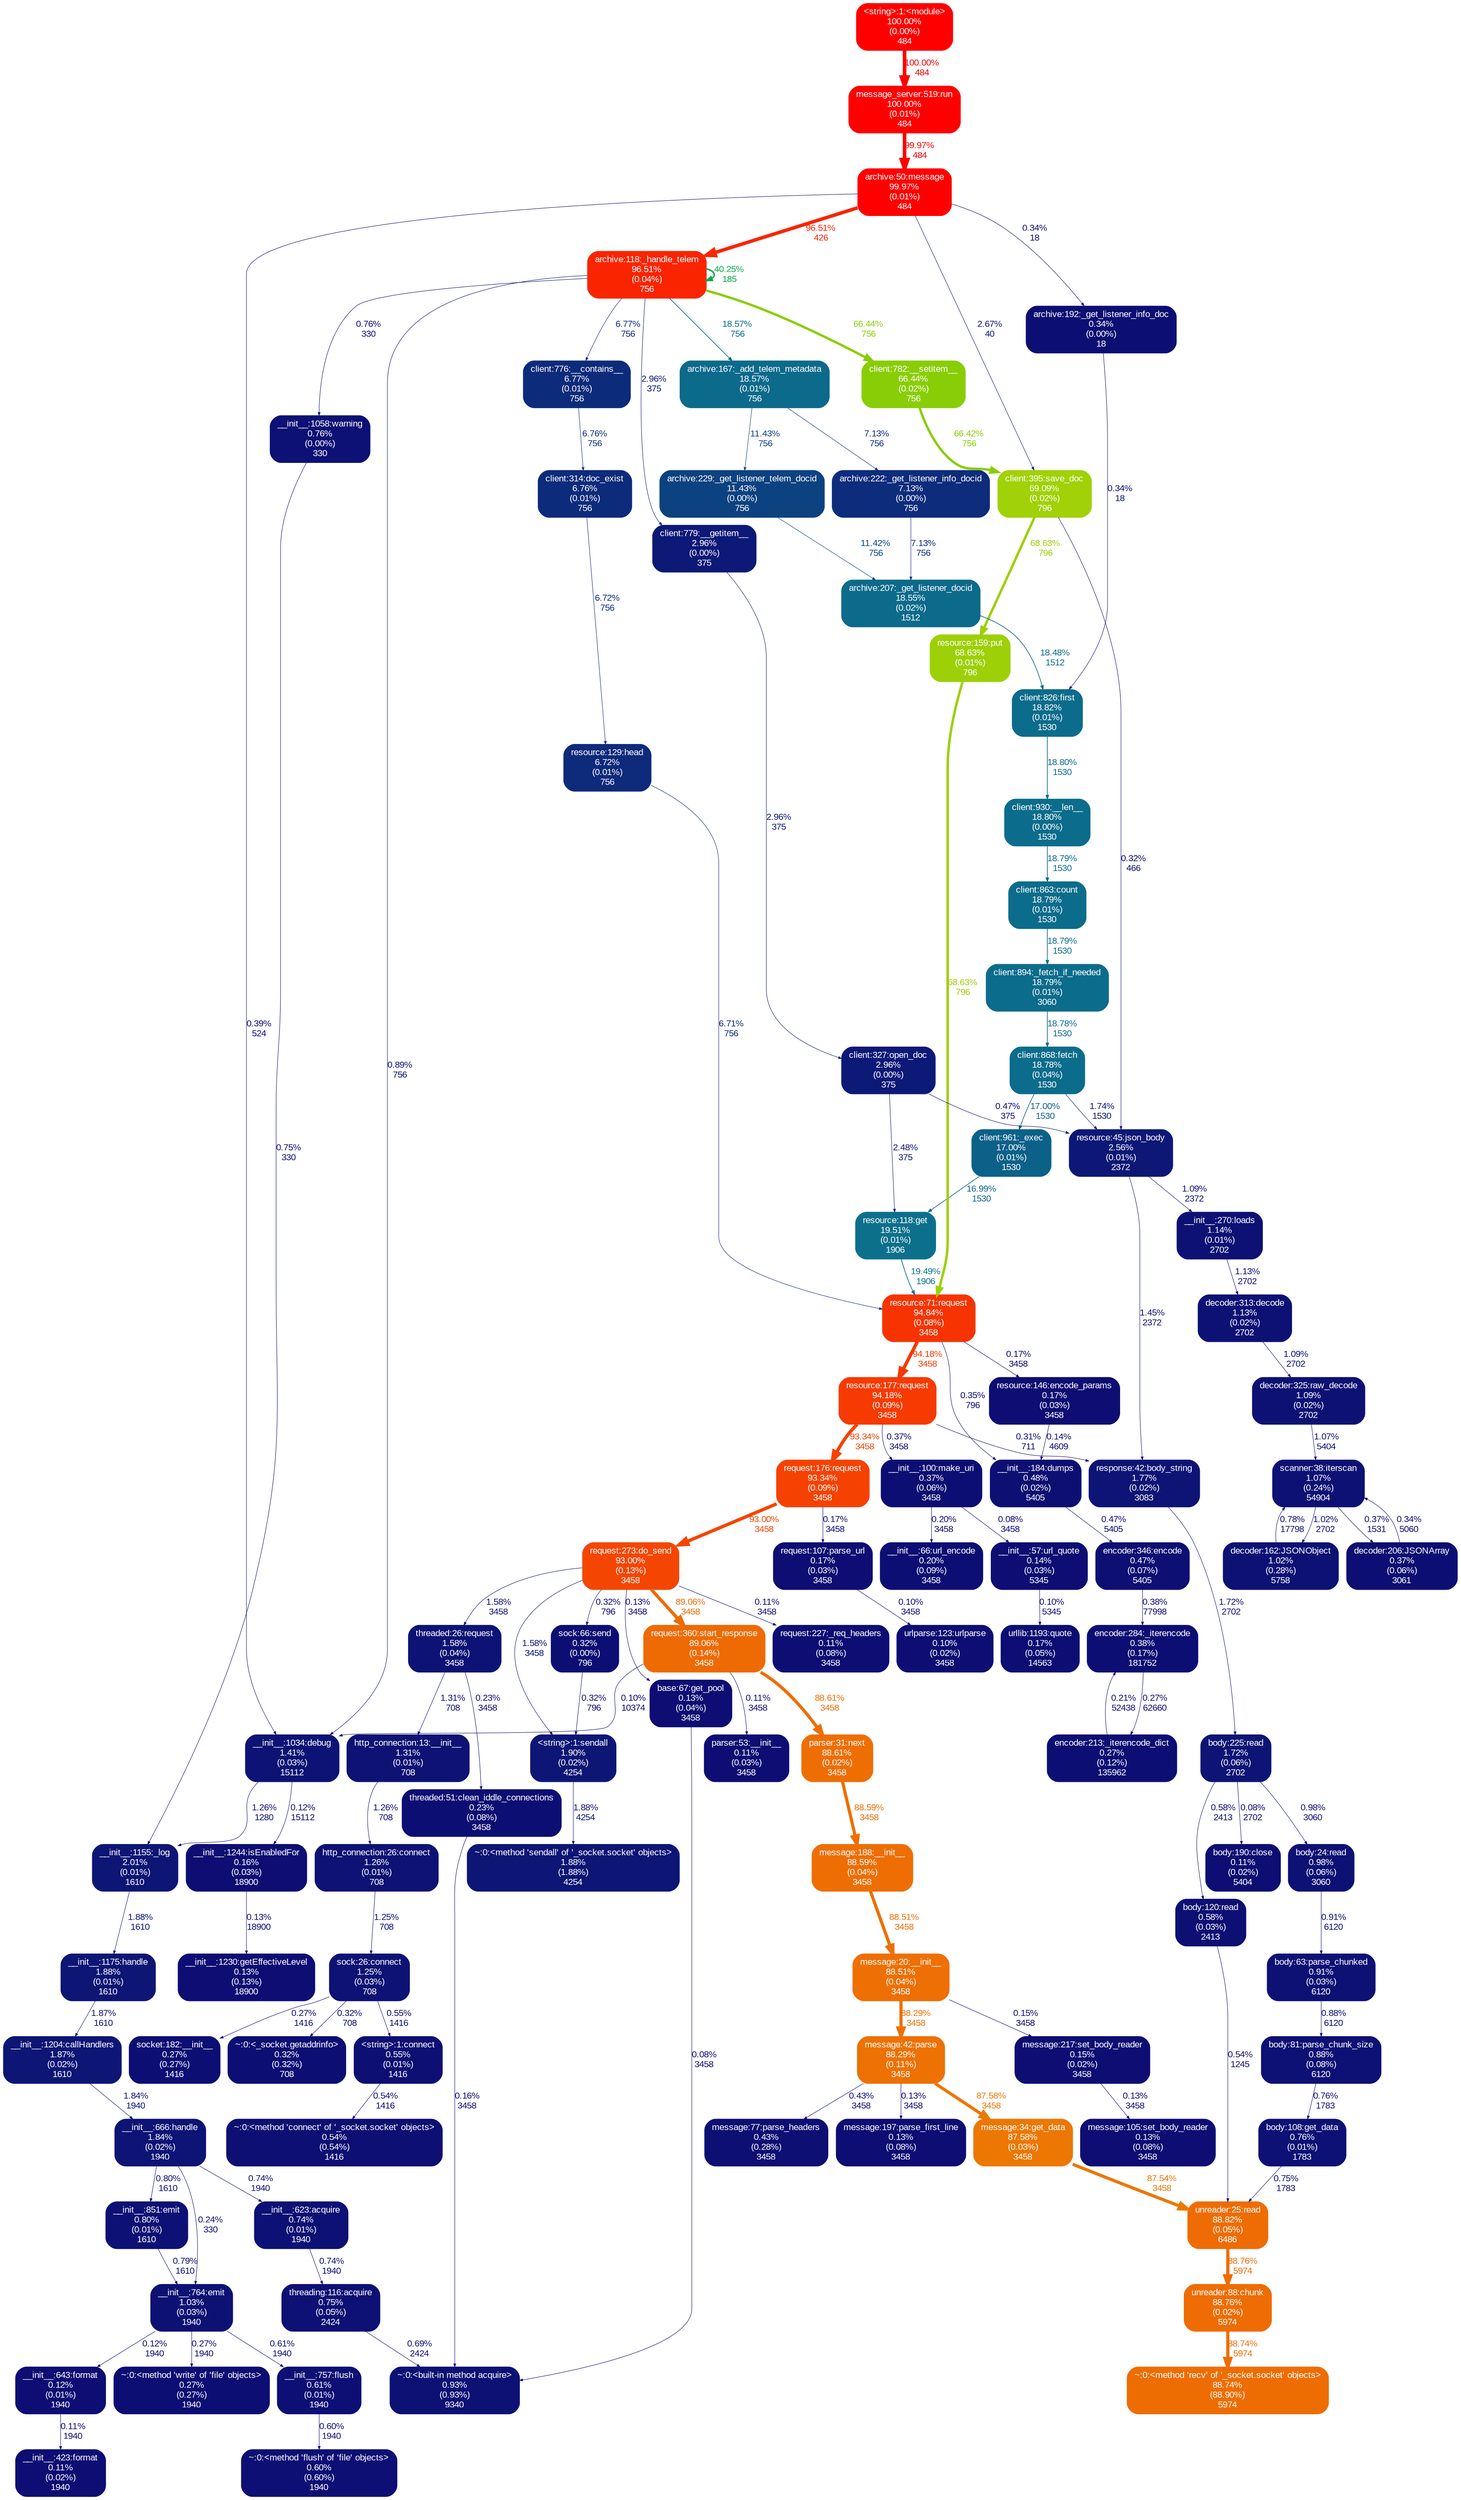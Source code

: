 digraph {
	graph [ranksep=0.25, fontname=Arial, nodesep=0.125];
	node [fontname=Arial, style="filled,rounded", height=0, width=0, shape=box, fontcolor=white];
	edge [fontname=Arial];
	5 [color="#0d1375", fontcolor="#ffffff", fontsize="10.00", label="threaded:26:request\n1.58%\n(0.04%)\n3458"];
	5 -> 6 [color="#0d0e73", label="0.23%\n3458", arrowsize="0.35", fontsize="10.00", fontcolor="#0d0e73", labeldistance="0.50", penwidth="0.50"];
	5 -> 37 [color="#0d1274", label="1.31%\n708", arrowsize="0.35", fontsize="10.00", fontcolor="#0d1274", labeldistance="0.50", penwidth="0.50"];
	6 [color="#0d0e73", fontcolor="#ffffff", fontsize="10.00", label="threaded:51:clean_iddle_connections\n0.23%\n(0.08%)\n3458"];
	6 -> 190 [color="#0d0d73", label="0.16%\n3458", arrowsize="0.35", fontsize="10.00", fontcolor="#0d0d73", labeldistance="0.50", penwidth="0.50"];
	10 [color="#0d0e73", fontcolor="#ffffff", fontsize="10.00", label="__init__:100:make_uri\n0.37%\n(0.06%)\n3458"];
	10 -> 114 [color="#0d0e73", label="0.20%\n3458", arrowsize="0.35", fontsize="10.00", fontcolor="#0d0e73", labeldistance="0.50", penwidth="0.50"];
	10 -> 115 [color="#0d0d73", label="0.08%\n3458", arrowsize="0.35", fontsize="10.00", fontcolor="#0d0d73", labeldistance="0.50", penwidth="0.50"];
	12 [color="#0d0f73", fontcolor="#ffffff", fontsize="10.00", label="message:77:parse_headers\n0.43%\n(0.28%)\n3458"];
	13 [color="#0d0d73", fontcolor="#ffffff", fontsize="10.00", label="base:67:get_pool\n0.13%\n(0.04%)\n3458"];
	13 -> 190 [color="#0d0d73", label="0.08%\n3458", arrowsize="0.35", fontsize="10.00", fontcolor="#0d0d73", labeldistance="0.50", penwidth="0.50"];
	14 [color="#f44602", fontcolor="#ffffff", fontsize="10.00", label="request:273:do_send\n93.00%\n(0.13%)\n3458"];
	14 -> 5 [color="#0d1375", label="1.58%\n3458", arrowsize="0.35", fontsize="10.00", fontcolor="#0d1375", labeldistance="0.50", penwidth="0.50"];
	14 -> 13 [color="#0d0d73", label="0.13%\n3458", arrowsize="0.35", fontsize="10.00", fontcolor="#0d0d73", labeldistance="0.50", penwidth="0.50"];
	14 -> 50 [color="#0d1375", label="1.58%\n3458", arrowsize="0.35", fontsize="10.00", fontcolor="#0d1375", labeldistance="0.50", penwidth="0.50"];
	14 -> 22 [color="#ee6a03", label="89.06%\n3458", arrowsize="0.94", fontsize="10.00", fontcolor="#ee6a03", labeldistance="3.56", penwidth="3.56"];
	14 -> 25 [color="#0d0d73", label="0.11%\n3458", arrowsize="0.35", fontsize="10.00", fontcolor="#0d0d73", labeldistance="0.50", penwidth="0.50"];
	14 -> 223 [color="#0d0e73", label="0.32%\n796", arrowsize="0.35", fontsize="10.00", fontcolor="#0d0e73", labeldistance="0.50", penwidth="0.50"];
	16 [color="#0d0d73", fontcolor="#ffffff", fontsize="10.00", label="message:197:parse_first_line\n0.13%\n(0.08%)\n3458"];
	17 [color="#0d1074", fontcolor="#ffffff", fontsize="10.00", label="body:81:parse_chunk_size\n0.88%\n(0.08%)\n6120"];
	17 -> 138 [color="#0d1074", label="0.76%\n1783", arrowsize="0.35", fontsize="10.00", fontcolor="#0d1074", labeldistance="0.50", penwidth="0.50"];
	22 [color="#ee6a03", fontcolor="#ffffff", fontsize="10.00", label="request:360:start_response\n89.06%\n(0.14%)\n3458"];
	22 -> 203 [color="#0d0d73", label="0.11%\n3458", arrowsize="0.35", fontsize="10.00", fontcolor="#0d0d73", labeldistance="0.50", penwidth="0.50"];
	22 -> 175 [color="#ee6e03", label="88.61%\n3458", arrowsize="0.94", fontsize="10.00", fontcolor="#ee6e03", labeldistance="3.54", penwidth="3.54"];
	22 -> 86 [color="#0d0d73", label="0.10%\n10374", arrowsize="0.35", fontsize="10.00", fontcolor="#0d0d73", labeldistance="0.50", penwidth="0.50"];
	23 [color="#0d1274", fontcolor="#ffffff", fontsize="10.00", label="http_connection:26:connect\n1.26%\n(0.01%)\n708"];
	23 -> 47 [color="#0d1274", label="1.25%\n708", arrowsize="0.35", fontsize="10.00", fontcolor="#0d1274", labeldistance="0.50", penwidth="0.50"];
	25 [color="#0d0d73", fontcolor="#ffffff", fontsize="10.00", label="request:227:_req_headers\n0.11%\n(0.08%)\n3458"];
	26 [color="#0d1174", fontcolor="#ffffff", fontsize="10.00", label="__init__:764:emit\n1.03%\n(0.03%)\n1940"];
	26 -> 35 [color="#0d0f74", label="0.61%\n1940", arrowsize="0.35", fontsize="10.00", fontcolor="#0d0f74", labeldistance="0.50", penwidth="0.50"];
	26 -> 187 [color="#0d0d73", label="0.12%\n1940", arrowsize="0.35", fontsize="10.00", fontcolor="#0d0d73", labeldistance="0.50", penwidth="0.50"];
	26 -> 263 [color="#0d0e73", label="0.27%\n1940", arrowsize="0.35", fontsize="10.00", fontcolor="#0d0e73", labeldistance="0.50", penwidth="0.50"];
	27 [color="#0d1074", fontcolor="#ffffff", fontsize="10.00", label="__init__:851:emit\n0.80%\n(0.01%)\n1610"];
	27 -> 26 [color="#0d1074", label="0.79%\n1610", arrowsize="0.35", fontsize="10.00", fontcolor="#0d1074", labeldistance="0.50", penwidth="0.50"];
	28 [color="#0d1475", fontcolor="#ffffff", fontsize="10.00", label="__init__:666:handle\n1.84%\n(0.02%)\n1940"];
	28 -> 26 [color="#0d0e73", label="0.24%\n330", arrowsize="0.35", fontsize="10.00", fontcolor="#0d0e73", labeldistance="0.50", penwidth="0.50"];
	28 -> 27 [color="#0d1074", label="0.80%\n1610", arrowsize="0.35", fontsize="10.00", fontcolor="#0d1074", labeldistance="0.50", penwidth="0.50"];
	28 -> 69 [color="#0d1074", label="0.74%\n1940", arrowsize="0.35", fontsize="10.00", fontcolor="#0d1074", labeldistance="0.50", penwidth="0.50"];
	30 [color="#0d1475", fontcolor="#ffffff", fontsize="10.00", label="response:42:body_string\n1.77%\n(0.02%)\n3083"];
	30 -> 68 [color="#0d1475", label="1.72%\n2702", arrowsize="0.35", fontsize="10.00", fontcolor="#0d1475", labeldistance="0.50", penwidth="0.50"];
	31 [color="#0c6189", fontcolor="#ffffff", fontsize="10.00", label="client:961:_exec\n17.00%\n(0.01%)\n1530"];
	31 -> 230 [color="#0c6189", label="16.99%\n1530", arrowsize="0.41", fontsize="10.00", fontcolor="#0c6189", labeldistance="0.68", penwidth="0.68"];
	32 [color="#0c6c8b", fontcolor="#ffffff", fontsize="10.00", label="client:868:fetch\n18.78%\n(0.04%)\n1530"];
	32 -> 40 [color="#0d1475", label="1.74%\n1530", arrowsize="0.35", fontsize="10.00", fontcolor="#0d1475", labeldistance="0.50", penwidth="0.50"];
	32 -> 31 [color="#0c6189", label="17.00%\n1530", arrowsize="0.41", fontsize="10.00", fontcolor="#0c6189", labeldistance="0.68", penwidth="0.68"];
	35 [color="#0d0f74", fontcolor="#ffffff", fontsize="10.00", label="__init__:757:flush\n0.61%\n(0.01%)\n1940"];
	35 -> 269 [color="#0d0f74", label="0.60%\n1940", arrowsize="0.35", fontsize="10.00", fontcolor="#0d0f74", labeldistance="0.50", penwidth="0.50"];
	37 [color="#0d1274", fontcolor="#ffffff", fontsize="10.00", label="http_connection:13:__init__\n1.31%\n(0.01%)\n708"];
	37 -> 23 [color="#0d1274", label="1.26%\n708", arrowsize="0.35", fontsize="10.00", fontcolor="#0d1274", labeldistance="0.50", penwidth="0.50"];
	38 [color="#fa2401", fontcolor="#ffffff", fontsize="10.00", label="archive:118:_handle_telem\n96.51%\n(0.04%)\n756"];
	38 -> 128 [color="#89cd07", label="66.44%\n756", arrowsize="0.82", fontsize="10.00", fontcolor="#89cd07", labeldistance="2.66", penwidth="2.66"];
	38 -> 246 [color="#0d2b7b", label="6.77%\n756", arrowsize="0.35", fontsize="10.00", fontcolor="#0d2b7b", labeldistance="0.50", penwidth="0.50"];
	38 -> 38 [color="#0ba848", label="40.25%\n185", arrowsize="0.63", fontsize="10.00", fontcolor="#0ba848", labeldistance="1.61", penwidth="1.61"];
	38 -> 71 [color="#0d1074", label="0.76%\n330", arrowsize="0.35", fontsize="10.00", fontcolor="#0d1074", labeldistance="0.50", penwidth="0.50"];
	38 -> 200 [color="#0d1977", label="2.96%\n375", arrowsize="0.35", fontsize="10.00", fontcolor="#0d1977", labeldistance="0.50", penwidth="0.50"];
	38 -> 86 [color="#0d1074", label="0.89%\n756", arrowsize="0.35", fontsize="10.00", fontcolor="#0d1074", labeldistance="0.50", penwidth="0.50"];
	38 -> 191 [color="#0c6a8b", label="18.57%\n756", arrowsize="0.43", fontsize="10.00", fontcolor="#0c6a8b", labeldistance="0.74", penwidth="0.74"];
	39 [color="#f54202", fontcolor="#ffffff", fontsize="10.00", label="request:176:request\n93.34%\n(0.09%)\n3458"];
	39 -> 64 [color="#0d0d73", label="0.17%\n3458", arrowsize="0.35", fontsize="10.00", fontcolor="#0d0d73", labeldistance="0.50", penwidth="0.50"];
	39 -> 14 [color="#f44602", label="93.00%\n3458", arrowsize="0.96", fontsize="10.00", fontcolor="#f44602", labeldistance="3.72", penwidth="3.72"];
	40 [color="#0d1876", fontcolor="#ffffff", fontsize="10.00", label="resource:45:json_body\n2.56%\n(0.01%)\n2372"];
	40 -> 229 [color="#0d1174", label="1.09%\n2372", arrowsize="0.35", fontsize="10.00", fontcolor="#0d1174", labeldistance="0.50", penwidth="0.50"];
	40 -> 30 [color="#0d1375", label="1.45%\n2372", arrowsize="0.35", fontsize="10.00", fontcolor="#0d1375", labeldistance="0.50", penwidth="0.50"];
	41 [color="#f63a01", fontcolor="#ffffff", fontsize="10.00", label="resource:177:request\n94.18%\n(0.09%)\n3458"];
	41 -> 39 [color="#f54202", label="93.34%\n3458", arrowsize="0.97", fontsize="10.00", fontcolor="#f54202", labeldistance="3.73", penwidth="3.73"];
	41 -> 10 [color="#0d0e73", label="0.37%\n3458", arrowsize="0.35", fontsize="10.00", fontcolor="#0d0e73", labeldistance="0.50", penwidth="0.50"];
	41 -> 30 [color="#0d0e73", label="0.31%\n711", arrowsize="0.35", fontsize="10.00", fontcolor="#0d0e73", labeldistance="0.50", penwidth="0.50"];
	47 [color="#0d1274", fontcolor="#ffffff", fontsize="10.00", label="sock:26:connect\n1.25%\n(0.03%)\n708"];
	47 -> 130 [color="#0d0f73", label="0.55%\n1416", arrowsize="0.35", fontsize="10.00", fontcolor="#0d0f73", labeldistance="0.50", penwidth="0.50"];
	47 -> 100 [color="#0d0e73", label="0.27%\n1416", arrowsize="0.35", fontsize="10.00", fontcolor="#0d0e73", labeldistance="0.50", penwidth="0.50"];
	47 -> 247 [color="#0d0e73", label="0.32%\n708", arrowsize="0.35", fontsize="10.00", fontcolor="#0d0e73", labeldistance="0.50", penwidth="0.50"];
	48 [color="#0d1575", fontcolor="#ffffff", fontsize="10.00", label="__init__:1204:callHandlers\n1.87%\n(0.02%)\n1610"];
	48 -> 28 [color="#0d1475", label="1.84%\n1940", arrowsize="0.35", fontsize="10.00", fontcolor="#0d1475", labeldistance="0.50", penwidth="0.50"];
	49 [color="#0d1575", fontcolor="#ffffff", fontsize="10.00", label="~:0:<method 'sendall' of '_socket.socket' objects>\n1.88%\n(1.88%)\n4254"];
	50 [color="#0d1575", fontcolor="#ffffff", fontsize="10.00", label="<string>:1:sendall\n1.90%\n(0.02%)\n4254"];
	50 -> 49 [color="#0d1575", label="1.88%\n4254", arrowsize="0.35", fontsize="10.00", fontcolor="#0d1575", labeldistance="0.50", penwidth="0.50"];
	52 [color="#0d1575", fontcolor="#ffffff", fontsize="10.00", label="__init__:1155:_log\n2.01%\n(0.01%)\n1610"];
	52 -> 126 [color="#0d1575", label="1.88%\n1610", arrowsize="0.35", fontsize="10.00", fontcolor="#0d1575", labeldistance="0.50", penwidth="0.50"];
	54 [color="#0d1174", fontcolor="#ffffff", fontsize="10.00", label="scanner:38:iterscan\n1.07%\n(0.24%)\n54904"];
	54 -> 109 [color="#0d0e73", label="0.37%\n1531", arrowsize="0.35", fontsize="10.00", fontcolor="#0d0e73", labeldistance="0.50", penwidth="0.50"];
	54 -> 111 [color="#0d1174", label="1.02%\n2702", arrowsize="0.35", fontsize="10.00", fontcolor="#0d1174", labeldistance="0.50", penwidth="0.50"];
	63 [color="#ff0000", fontcolor="#ffffff", fontsize="10.00", label="archive:50:message\n99.97%\n(0.01%)\n484"];
	63 -> 38 [color="#fa2401", label="96.51%\n426", arrowsize="0.98", fontsize="10.00", fontcolor="#fa2401", labeldistance="3.86", penwidth="3.86"];
	63 -> 86 [color="#0d0e73", label="0.39%\n524", arrowsize="0.35", fontsize="10.00", fontcolor="#0d0e73", labeldistance="0.50", penwidth="0.50"];
	63 -> 155 [color="#0d0e73", label="0.34%\n18", arrowsize="0.35", fontsize="10.00", fontcolor="#0d0e73", labeldistance="0.50", penwidth="0.50"];
	63 -> 93 [color="#0d1876", label="2.67%\n40", arrowsize="0.35", fontsize="10.00", fontcolor="#0d1876", labeldistance="0.50", penwidth="0.50"];
	64 [color="#0d0d73", fontcolor="#ffffff", fontsize="10.00", label="request:107:parse_url\n0.17%\n(0.03%)\n3458"];
	64 -> 186 [color="#0d0d73", label="0.10%\n3458", arrowsize="0.35", fontsize="10.00", fontcolor="#0d0d73", labeldistance="0.50", penwidth="0.50"];
	66 [color="#0d0d73", fontcolor="#ffffff", fontsize="10.00", label="body:190:close\n0.11%\n(0.02%)\n5404"];
	67 [color="#0d0f73", fontcolor="#ffffff", fontsize="10.00", label="body:120:read\n0.58%\n(0.03%)\n2413"];
	67 -> 90 [color="#0d0f73", label="0.54%\n1245", arrowsize="0.35", fontsize="10.00", fontcolor="#0d0f73", labeldistance="0.50", penwidth="0.50"];
	68 [color="#0d1475", fontcolor="#ffffff", fontsize="10.00", label="body:225:read\n1.72%\n(0.06%)\n2702"];
	68 -> 67 [color="#0d0f73", label="0.58%\n2413", arrowsize="0.35", fontsize="10.00", fontcolor="#0d0f73", labeldistance="0.50", penwidth="0.50"];
	68 -> 66 [color="#0d0d73", label="0.08%\n2702", arrowsize="0.35", fontsize="10.00", fontcolor="#0d0d73", labeldistance="0.50", penwidth="0.50"];
	68 -> 89 [color="#0d1174", label="0.98%\n3060", arrowsize="0.35", fontsize="10.00", fontcolor="#0d1174", labeldistance="0.50", penwidth="0.50"];
	69 [color="#0d1074", fontcolor="#ffffff", fontsize="10.00", label="__init__:623:acquire\n0.74%\n(0.01%)\n1940"];
	69 -> 143 [color="#0d1074", label="0.74%\n1940", arrowsize="0.35", fontsize="10.00", fontcolor="#0d1074", labeldistance="0.50", penwidth="0.50"];
	71 [color="#0d1074", fontcolor="#ffffff", fontsize="10.00", label="__init__:1058:warning\n0.76%\n(0.00%)\n330"];
	71 -> 52 [color="#0d1074", label="0.75%\n330", arrowsize="0.35", fontsize="10.00", fontcolor="#0d1074", labeldistance="0.50", penwidth="0.50"];
	73 [color="#0d0d73", fontcolor="#ffffff", fontsize="10.00", label="__init__:423:format\n0.11%\n(0.02%)\n1940"];
	74 [color="#0d0d73", fontcolor="#ffffff", fontsize="10.00", label="__init__:1230:getEffectiveLevel\n0.13%\n(0.13%)\n18900"];
	75 [color="#0d0d73", fontcolor="#ffffff", fontsize="10.00", label="__init__:1244:isEnabledFor\n0.16%\n(0.03%)\n18900"];
	75 -> 74 [color="#0d0d73", label="0.13%\n18900", arrowsize="0.35", fontsize="10.00", fontcolor="#0d0d73", labeldistance="0.50", penwidth="0.50"];
	79 [color="#0d0e73", fontcolor="#ffffff", fontsize="10.00", label="encoder:213:_iterencode_dict\n0.27%\n(0.12%)\n135962"];
	79 -> 150 [color="#0d0e73", label="0.21%\n52438", arrowsize="0.35", fontsize="10.00", fontcolor="#0d0e73", labeldistance="0.50", penwidth="0.50"];
	86 [color="#0d1375", fontcolor="#ffffff", fontsize="10.00", label="__init__:1034:debug\n1.41%\n(0.03%)\n15112"];
	86 -> 75 [color="#0d0d73", label="0.12%\n15112", arrowsize="0.35", fontsize="10.00", fontcolor="#0d0d73", labeldistance="0.50", penwidth="0.50"];
	86 -> 52 [color="#0d1274", label="1.26%\n1280", arrowsize="0.35", fontsize="10.00", fontcolor="#0d1274", labeldistance="0.50", penwidth="0.50"];
	89 [color="#0d1174", fontcolor="#ffffff", fontsize="10.00", label="body:24:read\n0.98%\n(0.06%)\n3060"];
	89 -> 162 [color="#0d1174", label="0.91%\n6120", arrowsize="0.35", fontsize="10.00", fontcolor="#0d1174", labeldistance="0.50", penwidth="0.50"];
	90 [color="#ee6c03", fontcolor="#ffffff", fontsize="10.00", label="unreader:25:read\n88.82%\n(0.05%)\n6486"];
	90 -> 201 [color="#ee6c03", label="88.76%\n5974", arrowsize="0.94", fontsize="10.00", fontcolor="#ee6c03", labeldistance="3.55", penwidth="3.55"];
	91 [color="#ed7103", fontcolor="#ffffff", fontsize="10.00", label="message:42:parse\n88.29%\n(0.11%)\n3458"];
	91 -> 12 [color="#0d0f73", label="0.43%\n3458", arrowsize="0.35", fontsize="10.00", fontcolor="#0d0f73", labeldistance="0.50", penwidth="0.50"];
	91 -> 16 [color="#0d0d73", label="0.13%\n3458", arrowsize="0.35", fontsize="10.00", fontcolor="#0d0d73", labeldistance="0.50", penwidth="0.50"];
	91 -> 137 [color="#ec7703", label="87.58%\n3458", arrowsize="0.94", fontsize="10.00", fontcolor="#ec7703", labeldistance="3.50", penwidth="3.50"];
	93 [color="#a1d107", fontcolor="#ffffff", fontsize="10.00", label="client:395:save_doc\n69.09%\n(0.02%)\n796"];
	93 -> 40 [color="#0d0e73", label="0.32%\n466", arrowsize="0.35", fontsize="10.00", fontcolor="#0d0e73", labeldistance="0.50", penwidth="0.50"];
	93 -> 107 [color="#9dd007", label="68.63%\n796", arrowsize="0.83", fontsize="10.00", fontcolor="#9dd007", labeldistance="2.75", penwidth="2.75"];
	100 [color="#0d0e73", fontcolor="#ffffff", fontsize="10.00", label="socket:182:__init__\n0.27%\n(0.27%)\n1416"];
	102 [color="#0d0d73", fontcolor="#ffffff", fontsize="10.00", label="message:105:set_body_reader\n0.13%\n(0.08%)\n3458"];
	106 [color="#ff0000", fontcolor="#ffffff", fontsize="10.00", label="message_server:519:run\n100.00%\n(0.01%)\n484"];
	106 -> 63 [color="#ff0000", label="99.97%\n484", arrowsize="1.00", fontsize="10.00", fontcolor="#ff0000", labeldistance="4.00", penwidth="4.00"];
	107 [color="#9dd007", fontcolor="#ffffff", fontsize="10.00", label="resource:159:put\n68.63%\n(0.01%)\n796"];
	107 -> 196 [color="#9dd007", label="68.63%\n796", arrowsize="0.83", fontsize="10.00", fontcolor="#9dd007", labeldistance="2.75", penwidth="2.75"];
	109 [color="#0d0e73", fontcolor="#ffffff", fontsize="10.00", label="decoder:206:JSONArray\n0.37%\n(0.06%)\n3061"];
	109 -> 54 [color="#0d0e73", label="0.34%\n5060", arrowsize="0.35", fontsize="10.00", fontcolor="#0d0e73", labeldistance="0.50", penwidth="0.50"];
	111 [color="#0d1174", fontcolor="#ffffff", fontsize="10.00", label="decoder:162:JSONObject\n1.02%\n(0.28%)\n5758"];
	111 -> 54 [color="#0d1074", label="0.78%\n17798", arrowsize="0.35", fontsize="10.00", fontcolor="#0d1074", labeldistance="0.50", penwidth="0.50"];
	112 [color="#0d1174", fontcolor="#ffffff", fontsize="10.00", label="decoder:313:decode\n1.13%\n(0.02%)\n2702"];
	112 -> 215 [color="#0d1174", label="1.09%\n2702", arrowsize="0.35", fontsize="10.00", fontcolor="#0d1174", labeldistance="0.50", penwidth="0.50"];
	114 [color="#0d0e73", fontcolor="#ffffff", fontsize="10.00", label="__init__:66:url_encode\n0.20%\n(0.09%)\n3458"];
	115 [color="#0d0d73", fontcolor="#ffffff", fontsize="10.00", label="__init__:57:url_quote\n0.14%\n(0.03%)\n5345"];
	115 -> 189 [color="#0d0d73", label="0.10%\n5345", arrowsize="0.35", fontsize="10.00", fontcolor="#0d0d73", labeldistance="0.50", penwidth="0.50"];
	126 [color="#0d1575", fontcolor="#ffffff", fontsize="10.00", label="__init__:1175:handle\n1.88%\n(0.01%)\n1610"];
	126 -> 48 [color="#0d1575", label="1.87%\n1610", arrowsize="0.35", fontsize="10.00", fontcolor="#0d1575", labeldistance="0.50", penwidth="0.50"];
	127 [color="#ff0000", fontcolor="#ffffff", fontsize="10.00", label="<string>:1:<module>\n100.00%\n(0.00%)\n484"];
	127 -> 106 [color="#ff0000", label="100.00%\n484", arrowsize="1.00", fontsize="10.00", fontcolor="#ff0000", labeldistance="4.00", penwidth="4.00"];
	128 [color="#89cd07", fontcolor="#ffffff", fontsize="10.00", label="client:782:__setitem__\n66.44%\n(0.02%)\n756"];
	128 -> 93 [color="#89cd07", label="66.42%\n756", arrowsize="0.81", fontsize="10.00", fontcolor="#89cd07", labeldistance="2.66", penwidth="2.66"];
	129 [color="#0d0f73", fontcolor="#ffffff", fontsize="10.00", label="~:0:<method 'connect' of '_socket.socket' objects>\n0.54%\n(0.54%)\n1416"];
	130 [color="#0d0f73", fontcolor="#ffffff", fontsize="10.00", label="<string>:1:connect\n0.55%\n(0.01%)\n1416"];
	130 -> 129 [color="#0d0f73", label="0.54%\n1416", arrowsize="0.35", fontsize="10.00", fontcolor="#0d0f73", labeldistance="0.50", penwidth="0.50"];
	134 [color="#0c6c8b", fontcolor="#ffffff", fontsize="10.00", label="client:894:_fetch_if_needed\n18.79%\n(0.01%)\n3060"];
	134 -> 32 [color="#0c6c8b", label="18.78%\n1530", arrowsize="0.43", fontsize="10.00", fontcolor="#0c6c8b", labeldistance="0.75", penwidth="0.75"];
	135 [color="#0c6c8b", fontcolor="#ffffff", fontsize="10.00", label="client:863:count\n18.79%\n(0.01%)\n1530"];
	135 -> 134 [color="#0c6c8b", label="18.79%\n1530", arrowsize="0.43", fontsize="10.00", fontcolor="#0c6c8b", labeldistance="0.75", penwidth="0.75"];
	137 [color="#ec7703", fontcolor="#ffffff", fontsize="10.00", label="message:34:get_data\n87.58%\n(0.03%)\n3458"];
	137 -> 90 [color="#ec7703", label="87.54%\n3458", arrowsize="0.94", fontsize="10.00", fontcolor="#ec7703", labeldistance="3.50", penwidth="3.50"];
	138 [color="#0d1074", fontcolor="#ffffff", fontsize="10.00", label="body:108:get_data\n0.76%\n(0.01%)\n1783"];
	138 -> 90 [color="#0d1074", label="0.75%\n1783", arrowsize="0.35", fontsize="10.00", fontcolor="#0d1074", labeldistance="0.50", penwidth="0.50"];
	143 [color="#0d1074", fontcolor="#ffffff", fontsize="10.00", label="threading:116:acquire\n0.75%\n(0.05%)\n2424"];
	143 -> 190 [color="#0d1074", label="0.69%\n2424", arrowsize="0.35", fontsize="10.00", fontcolor="#0d1074", labeldistance="0.50", penwidth="0.50"];
	147 [color="#0d1977", fontcolor="#ffffff", fontsize="10.00", label="client:327:open_doc\n2.96%\n(0.00%)\n375"];
	147 -> 40 [color="#0d0f73", label="0.47%\n375", arrowsize="0.35", fontsize="10.00", fontcolor="#0d0f73", labeldistance="0.50", penwidth="0.50"];
	147 -> 230 [color="#0d1776", label="2.48%\n375", arrowsize="0.35", fontsize="10.00", fontcolor="#0d1776", labeldistance="0.50", penwidth="0.50"];
	150 [color="#0d0e73", fontcolor="#ffffff", fontsize="10.00", label="encoder:284:_iterencode\n0.38%\n(0.17%)\n181752"];
	150 -> 79 [color="#0d0e73", label="0.27%\n62660", arrowsize="0.35", fontsize="10.00", fontcolor="#0d0e73", labeldistance="0.50", penwidth="0.50"];
	151 [color="#0c6a8b", fontcolor="#ffffff", fontsize="10.00", label="archive:207:_get_listener_docid\n18.55%\n(0.02%)\n1512"];
	151 -> 159 [color="#0c6a8b", label="18.48%\n1512", arrowsize="0.43", fontsize="10.00", fontcolor="#0c6a8b", labeldistance="0.74", penwidth="0.74"];
	152 [color="#0d4281", fontcolor="#ffffff", fontsize="10.00", label="archive:229:_get_listener_telem_docid\n11.43%\n(0.00%)\n756"];
	152 -> 151 [color="#0d4281", label="11.42%\n756", arrowsize="0.35", fontsize="10.00", fontcolor="#0d4281", labeldistance="0.50", penwidth="0.50"];
	153 [color="#0d2c7c", fontcolor="#ffffff", fontsize="10.00", label="archive:222:_get_listener_info_docid\n7.13%\n(0.00%)\n756"];
	153 -> 151 [color="#0d2c7c", label="7.13%\n756", arrowsize="0.35", fontsize="10.00", fontcolor="#0d2c7c", labeldistance="0.50", penwidth="0.50"];
	155 [color="#0d0e73", fontcolor="#ffffff", fontsize="10.00", label="archive:192:_get_listener_info_doc\n0.34%\n(0.00%)\n18"];
	155 -> 159 [color="#0d0e73", label="0.34%\n18", arrowsize="0.35", fontsize="10.00", fontcolor="#0d0e73", labeldistance="0.50", penwidth="0.50"];
	159 [color="#0c6c8b", fontcolor="#ffffff", fontsize="10.00", label="client:826:first\n18.82%\n(0.01%)\n1530"];
	159 -> 176 [color="#0c6c8b", label="18.80%\n1530", arrowsize="0.43", fontsize="10.00", fontcolor="#0c6c8b", labeldistance="0.75", penwidth="0.75"];
	162 [color="#0d1174", fontcolor="#ffffff", fontsize="10.00", label="body:63:parse_chunked\n0.91%\n(0.03%)\n6120"];
	162 -> 17 [color="#0d1074", label="0.88%\n6120", arrowsize="0.35", fontsize="10.00", fontcolor="#0d1074", labeldistance="0.50", penwidth="0.50"];
	166 [color="#0d0d73", fontcolor="#ffffff", fontsize="10.00", label="message:217:set_body_reader\n0.15%\n(0.02%)\n3458"];
	166 -> 102 [color="#0d0d73", label="0.13%\n3458", arrowsize="0.35", fontsize="10.00", fontcolor="#0d0d73", labeldistance="0.50", penwidth="0.50"];
	168 [color="#ee6f03", fontcolor="#ffffff", fontsize="10.00", label="message:20:__init__\n88.51%\n(0.04%)\n3458"];
	168 -> 91 [color="#ed7103", label="88.29%\n3458", arrowsize="0.94", fontsize="10.00", fontcolor="#ed7103", labeldistance="3.53", penwidth="3.53"];
	168 -> 166 [color="#0d0d73", label="0.15%\n3458", arrowsize="0.35", fontsize="10.00", fontcolor="#0d0d73", labeldistance="0.50", penwidth="0.50"];
	174 [color="#ee6e03", fontcolor="#ffffff", fontsize="10.00", label="message:188:__init__\n88.59%\n(0.04%)\n3458"];
	174 -> 168 [color="#ee6f03", label="88.51%\n3458", arrowsize="0.94", fontsize="10.00", fontcolor="#ee6f03", labeldistance="3.54", penwidth="3.54"];
	175 [color="#ee6e03", fontcolor="#ffffff", fontsize="10.00", label="parser:31:next\n88.61%\n(0.02%)\n3458"];
	175 -> 174 [color="#ee6e03", label="88.59%\n3458", arrowsize="0.94", fontsize="10.00", fontcolor="#ee6e03", labeldistance="3.54", penwidth="3.54"];
	176 [color="#0c6c8b", fontcolor="#ffffff", fontsize="10.00", label="client:930:__len__\n18.80%\n(0.00%)\n1530"];
	176 -> 135 [color="#0c6c8b", label="18.79%\n1530", arrowsize="0.43", fontsize="10.00", fontcolor="#0c6c8b", labeldistance="0.75", penwidth="0.75"];
	180 [color="#0d0d73", fontcolor="#ffffff", fontsize="10.00", label="resource:146:encode_params\n0.17%\n(0.03%)\n3458"];
	180 -> 193 [color="#0d0d73", label="0.14%\n4609", arrowsize="0.35", fontsize="10.00", fontcolor="#0d0d73", labeldistance="0.50", penwidth="0.50"];
	186 [color="#0d0d73", fontcolor="#ffffff", fontsize="10.00", label="urlparse:123:urlparse\n0.10%\n(0.02%)\n3458"];
	187 [color="#0d0d73", fontcolor="#ffffff", fontsize="10.00", label="__init__:643:format\n0.12%\n(0.01%)\n1940"];
	187 -> 73 [color="#0d0d73", label="0.11%\n1940", arrowsize="0.35", fontsize="10.00", fontcolor="#0d0d73", labeldistance="0.50", penwidth="0.50"];
	189 [color="#0d0d73", fontcolor="#ffffff", fontsize="10.00", label="urllib:1193:quote\n0.17%\n(0.05%)\n14563"];
	190 [color="#0d1174", fontcolor="#ffffff", fontsize="10.00", label="~:0:<built-in method acquire>\n0.93%\n(0.93%)\n9340"];
	191 [color="#0c6a8b", fontcolor="#ffffff", fontsize="10.00", label="archive:167:_add_telem_metadata\n18.57%\n(0.01%)\n756"];
	191 -> 152 [color="#0d4281", label="11.43%\n756", arrowsize="0.35", fontsize="10.00", fontcolor="#0d4281", labeldistance="0.50", penwidth="0.50"];
	191 -> 153 [color="#0d2c7c", label="7.13%\n756", arrowsize="0.35", fontsize="10.00", fontcolor="#0d2c7c", labeldistance="0.50", penwidth="0.50"];
	192 [color="#0d0f73", fontcolor="#ffffff", fontsize="10.00", label="encoder:346:encode\n0.47%\n(0.07%)\n5405"];
	192 -> 150 [color="#0d0e73", label="0.38%\n77998", arrowsize="0.35", fontsize="10.00", fontcolor="#0d0e73", labeldistance="0.50", penwidth="0.50"];
	193 [color="#0d0f73", fontcolor="#ffffff", fontsize="10.00", label="__init__:184:dumps\n0.48%\n(0.02%)\n5405"];
	193 -> 192 [color="#0d0f73", label="0.47%\n5405", arrowsize="0.35", fontsize="10.00", fontcolor="#0d0f73", labeldistance="0.50", penwidth="0.50"];
	196 [color="#f73401", fontcolor="#ffffff", fontsize="10.00", label="resource:71:request\n94.84%\n(0.08%)\n3458"];
	196 -> 193 [color="#0d0e73", label="0.35%\n796", arrowsize="0.35", fontsize="10.00", fontcolor="#0d0e73", labeldistance="0.50", penwidth="0.50"];
	196 -> 180 [color="#0d0d73", label="0.17%\n3458", arrowsize="0.35", fontsize="10.00", fontcolor="#0d0d73", labeldistance="0.50", penwidth="0.50"];
	196 -> 41 [color="#f63a01", label="94.18%\n3458", arrowsize="0.97", fontsize="10.00", fontcolor="#f63a01", labeldistance="3.77", penwidth="3.77"];
	200 [color="#0d1977", fontcolor="#ffffff", fontsize="10.00", label="client:779:__getitem__\n2.96%\n(0.00%)\n375"];
	200 -> 147 [color="#0d1977", label="2.96%\n375", arrowsize="0.35", fontsize="10.00", fontcolor="#0d1977", labeldistance="0.50", penwidth="0.50"];
	201 [color="#ee6c03", fontcolor="#ffffff", fontsize="10.00", label="unreader:88:chunk\n88.76%\n(0.02%)\n5974"];
	201 -> 233 [color="#ee6d03", label="88.74%\n5974", arrowsize="0.94", fontsize="10.00", fontcolor="#ee6d03", labeldistance="3.55", penwidth="3.55"];
	203 [color="#0d0d73", fontcolor="#ffffff", fontsize="10.00", label="parser:53:__init__\n0.11%\n(0.03%)\n3458"];
	207 [color="#0d2a7b", fontcolor="#ffffff", fontsize="10.00", label="resource:129:head\n6.72%\n(0.01%)\n756"];
	207 -> 196 [color="#0d2a7b", label="6.71%\n756", arrowsize="0.35", fontsize="10.00", fontcolor="#0d2a7b", labeldistance="0.50", penwidth="0.50"];
	208 [color="#0d2b7b", fontcolor="#ffffff", fontsize="10.00", label="client:314:doc_exist\n6.76%\n(0.01%)\n756"];
	208 -> 207 [color="#0d2a7b", label="6.72%\n756", arrowsize="0.35", fontsize="10.00", fontcolor="#0d2a7b", labeldistance="0.50", penwidth="0.50"];
	215 [color="#0d1174", fontcolor="#ffffff", fontsize="10.00", label="decoder:325:raw_decode\n1.09%\n(0.02%)\n2702"];
	215 -> 54 [color="#0d1174", label="1.07%\n5404", arrowsize="0.35", fontsize="10.00", fontcolor="#0d1174", labeldistance="0.50", penwidth="0.50"];
	223 [color="#0d0e73", fontcolor="#ffffff", fontsize="10.00", label="sock:66:send\n0.32%\n(0.00%)\n796"];
	223 -> 50 [color="#0d0e73", label="0.32%\n796", arrowsize="0.35", fontsize="10.00", fontcolor="#0d0e73", labeldistance="0.50", penwidth="0.50"];
	229 [color="#0d1174", fontcolor="#ffffff", fontsize="10.00", label="__init__:270:loads\n1.14%\n(0.01%)\n2702"];
	229 -> 112 [color="#0d1174", label="1.13%\n2702", arrowsize="0.35", fontsize="10.00", fontcolor="#0d1174", labeldistance="0.50", penwidth="0.50"];
	230 [color="#0c708c", fontcolor="#ffffff", fontsize="10.00", label="resource:118:get\n19.51%\n(0.01%)\n1906"];
	230 -> 196 [color="#0c708c", label="19.49%\n1906", arrowsize="0.44", fontsize="10.00", fontcolor="#0c708c", labeldistance="0.78", penwidth="0.78"];
	233 [color="#ee6d03", fontcolor="#ffffff", fontsize="10.00", label="~:0:<method 'recv' of '_socket.socket' objects>\n88.74%\n(88.90%)\n5974"];
	246 [color="#0d2b7b", fontcolor="#ffffff", fontsize="10.00", label="client:776:__contains__\n6.77%\n(0.01%)\n756"];
	246 -> 208 [color="#0d2b7b", label="6.76%\n756", arrowsize="0.35", fontsize="10.00", fontcolor="#0d2b7b", labeldistance="0.50", penwidth="0.50"];
	247 [color="#0d0e73", fontcolor="#ffffff", fontsize="10.00", label="~:0:<_socket.getaddrinfo>\n0.32%\n(0.32%)\n708"];
	263 [color="#0d0e73", fontcolor="#ffffff", fontsize="10.00", label="~:0:<method 'write' of 'file' objects>\n0.27%\n(0.27%)\n1940"];
	269 [color="#0d0f74", fontcolor="#ffffff", fontsize="10.00", label="~:0:<method 'flush' of 'file' objects>\n0.60%\n(0.60%)\n1940"];
}
